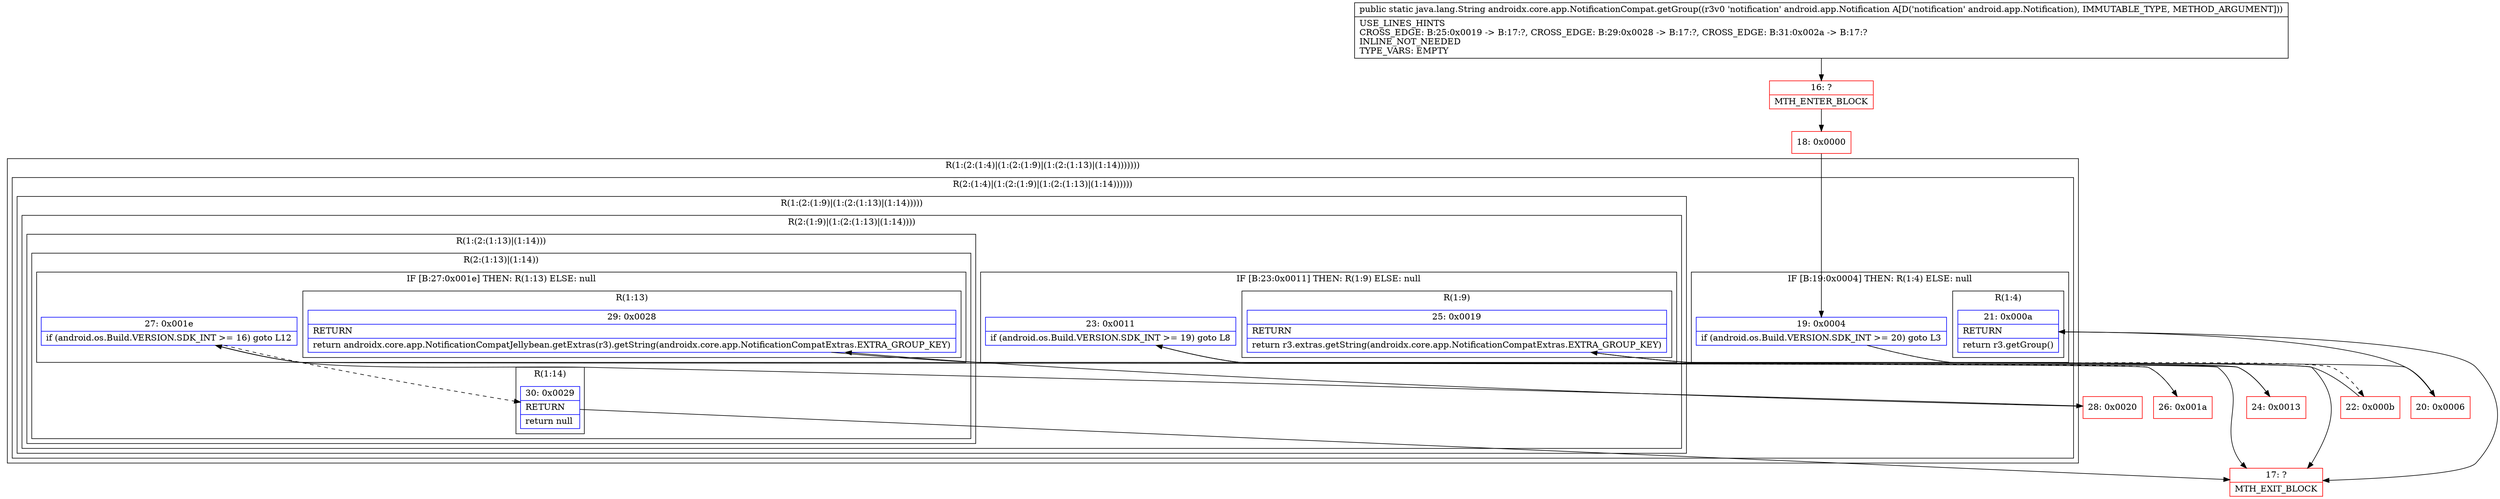 digraph "CFG forandroidx.core.app.NotificationCompat.getGroup(Landroid\/app\/Notification;)Ljava\/lang\/String;" {
subgraph cluster_Region_235862325 {
label = "R(1:(2:(1:4)|(1:(2:(1:9)|(1:(2:(1:13)|(1:14)))))))";
node [shape=record,color=blue];
subgraph cluster_Region_69851346 {
label = "R(2:(1:4)|(1:(2:(1:9)|(1:(2:(1:13)|(1:14))))))";
node [shape=record,color=blue];
subgraph cluster_IfRegion_1366916262 {
label = "IF [B:19:0x0004] THEN: R(1:4) ELSE: null";
node [shape=record,color=blue];
Node_19 [shape=record,label="{19\:\ 0x0004|if (android.os.Build.VERSION.SDK_INT \>= 20) goto L3\l}"];
subgraph cluster_Region_1507993326 {
label = "R(1:4)";
node [shape=record,color=blue];
Node_21 [shape=record,label="{21\:\ 0x000a|RETURN\l|return r3.getGroup()\l}"];
}
}
subgraph cluster_Region_542944182 {
label = "R(1:(2:(1:9)|(1:(2:(1:13)|(1:14)))))";
node [shape=record,color=blue];
subgraph cluster_Region_1786320935 {
label = "R(2:(1:9)|(1:(2:(1:13)|(1:14))))";
node [shape=record,color=blue];
subgraph cluster_IfRegion_1887421826 {
label = "IF [B:23:0x0011] THEN: R(1:9) ELSE: null";
node [shape=record,color=blue];
Node_23 [shape=record,label="{23\:\ 0x0011|if (android.os.Build.VERSION.SDK_INT \>= 19) goto L8\l}"];
subgraph cluster_Region_945969205 {
label = "R(1:9)";
node [shape=record,color=blue];
Node_25 [shape=record,label="{25\:\ 0x0019|RETURN\l|return r3.extras.getString(androidx.core.app.NotificationCompatExtras.EXTRA_GROUP_KEY)\l}"];
}
}
subgraph cluster_Region_2099660180 {
label = "R(1:(2:(1:13)|(1:14)))";
node [shape=record,color=blue];
subgraph cluster_Region_1597821495 {
label = "R(2:(1:13)|(1:14))";
node [shape=record,color=blue];
subgraph cluster_IfRegion_1365331847 {
label = "IF [B:27:0x001e] THEN: R(1:13) ELSE: null";
node [shape=record,color=blue];
Node_27 [shape=record,label="{27\:\ 0x001e|if (android.os.Build.VERSION.SDK_INT \>= 16) goto L12\l}"];
subgraph cluster_Region_2078803566 {
label = "R(1:13)";
node [shape=record,color=blue];
Node_29 [shape=record,label="{29\:\ 0x0028|RETURN\l|return androidx.core.app.NotificationCompatJellybean.getExtras(r3).getString(androidx.core.app.NotificationCompatExtras.EXTRA_GROUP_KEY)\l}"];
}
}
subgraph cluster_Region_883816034 {
label = "R(1:14)";
node [shape=record,color=blue];
Node_30 [shape=record,label="{30\:\ 0x0029|RETURN\l|return null\l}"];
}
}
}
}
}
}
}
Node_16 [shape=record,color=red,label="{16\:\ ?|MTH_ENTER_BLOCK\l}"];
Node_18 [shape=record,color=red,label="{18\:\ 0x0000}"];
Node_20 [shape=record,color=red,label="{20\:\ 0x0006}"];
Node_17 [shape=record,color=red,label="{17\:\ ?|MTH_EXIT_BLOCK\l}"];
Node_22 [shape=record,color=red,label="{22\:\ 0x000b}"];
Node_24 [shape=record,color=red,label="{24\:\ 0x0013}"];
Node_26 [shape=record,color=red,label="{26\:\ 0x001a}"];
Node_28 [shape=record,color=red,label="{28\:\ 0x0020}"];
MethodNode[shape=record,label="{public static java.lang.String androidx.core.app.NotificationCompat.getGroup((r3v0 'notification' android.app.Notification A[D('notification' android.app.Notification), IMMUTABLE_TYPE, METHOD_ARGUMENT]))  | USE_LINES_HINTS\lCROSS_EDGE: B:25:0x0019 \-\> B:17:?, CROSS_EDGE: B:29:0x0028 \-\> B:17:?, CROSS_EDGE: B:31:0x002a \-\> B:17:?\lINLINE_NOT_NEEDED\lTYPE_VARS: EMPTY\l}"];
MethodNode -> Node_16;Node_19 -> Node_20;
Node_19 -> Node_22[style=dashed];
Node_21 -> Node_17;
Node_23 -> Node_24;
Node_23 -> Node_26[style=dashed];
Node_25 -> Node_17;
Node_27 -> Node_28;
Node_27 -> Node_30[style=dashed];
Node_29 -> Node_17;
Node_30 -> Node_17;
Node_16 -> Node_18;
Node_18 -> Node_19;
Node_20 -> Node_21;
Node_22 -> Node_23;
Node_24 -> Node_25;
Node_26 -> Node_27;
Node_28 -> Node_29;
}

